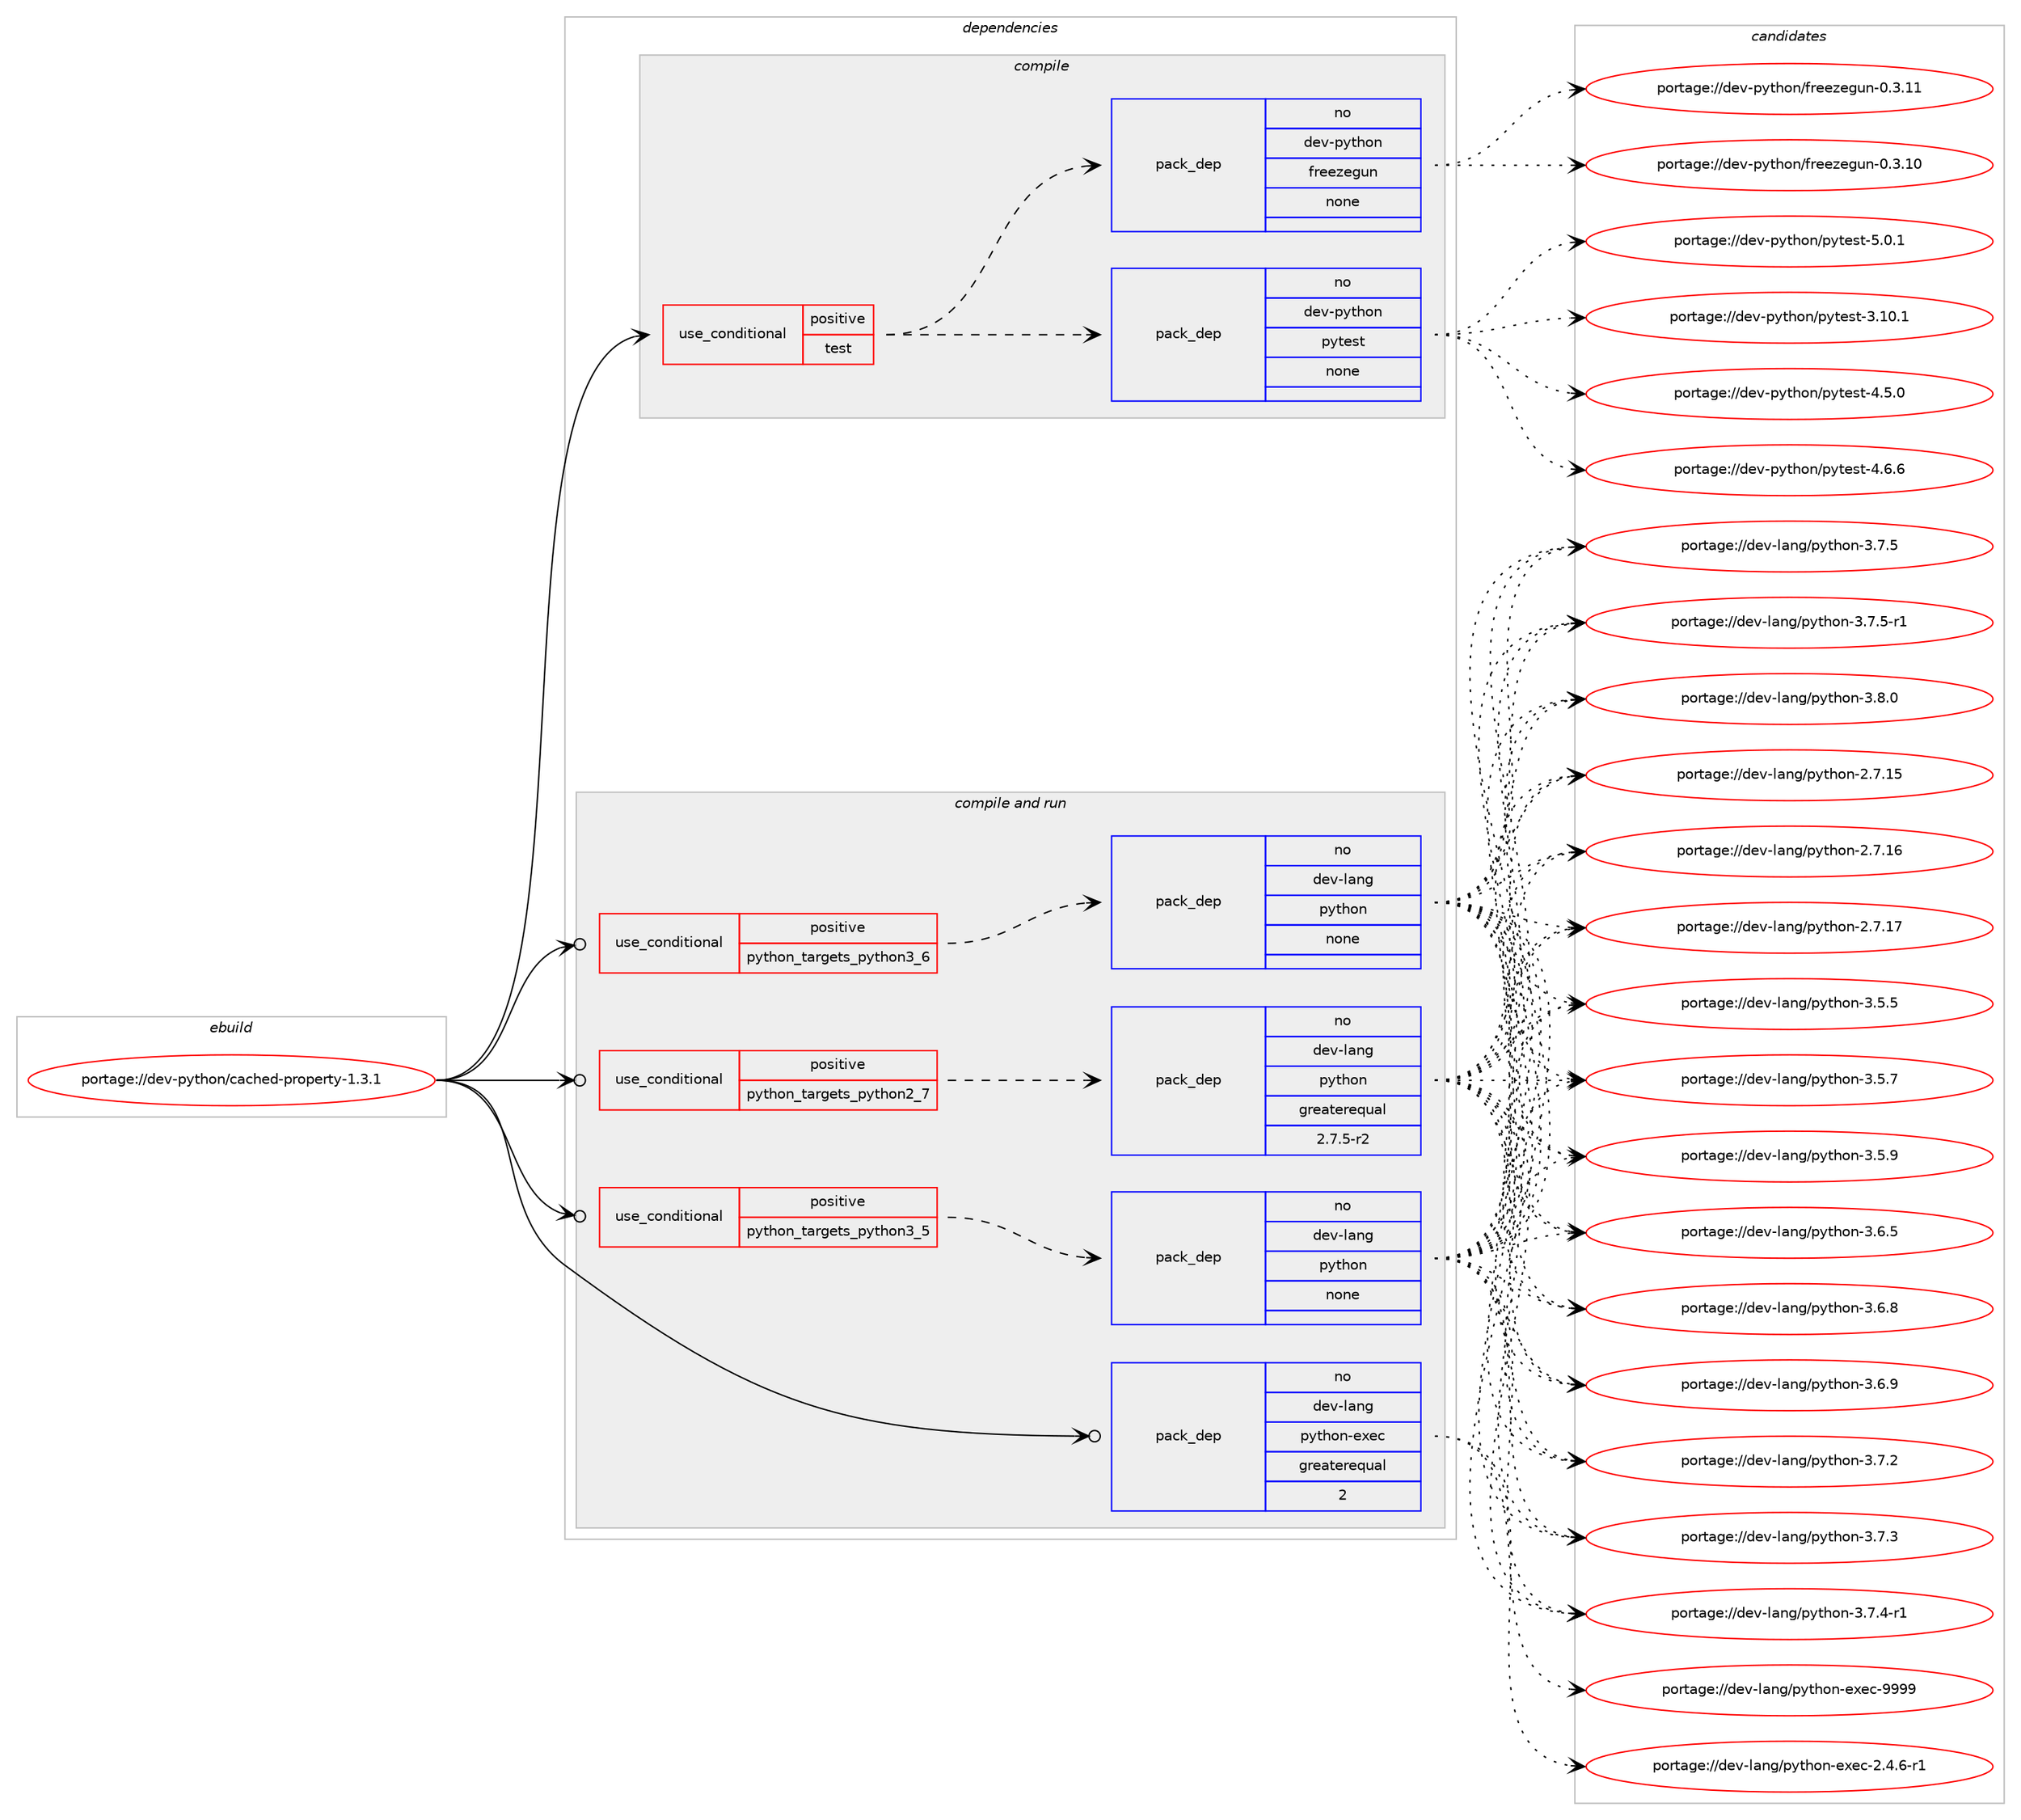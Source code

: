 digraph prolog {

# *************
# Graph options
# *************

newrank=true;
concentrate=true;
compound=true;
graph [rankdir=LR,fontname=Helvetica,fontsize=10,ranksep=1.5];#, ranksep=2.5, nodesep=0.2];
edge  [arrowhead=vee];
node  [fontname=Helvetica,fontsize=10];

# **********
# The ebuild
# **********

subgraph cluster_leftcol {
color=gray;
rank=same;
label=<<i>ebuild</i>>;
id [label="portage://dev-python/cached-property-1.3.1", color=red, width=4, href="../dev-python/cached-property-1.3.1.svg"];
}

# ****************
# The dependencies
# ****************

subgraph cluster_midcol {
color=gray;
label=<<i>dependencies</i>>;
subgraph cluster_compile {
fillcolor="#eeeeee";
style=filled;
label=<<i>compile</i>>;
subgraph cond26502 {
dependency132843 [label=<<TABLE BORDER="0" CELLBORDER="1" CELLSPACING="0" CELLPADDING="4"><TR><TD ROWSPAN="3" CELLPADDING="10">use_conditional</TD></TR><TR><TD>positive</TD></TR><TR><TD>test</TD></TR></TABLE>>, shape=none, color=red];
subgraph pack103035 {
dependency132844 [label=<<TABLE BORDER="0" CELLBORDER="1" CELLSPACING="0" CELLPADDING="4" WIDTH="220"><TR><TD ROWSPAN="6" CELLPADDING="30">pack_dep</TD></TR><TR><TD WIDTH="110">no</TD></TR><TR><TD>dev-python</TD></TR><TR><TD>pytest</TD></TR><TR><TD>none</TD></TR><TR><TD></TD></TR></TABLE>>, shape=none, color=blue];
}
dependency132843:e -> dependency132844:w [weight=20,style="dashed",arrowhead="vee"];
subgraph pack103036 {
dependency132845 [label=<<TABLE BORDER="0" CELLBORDER="1" CELLSPACING="0" CELLPADDING="4" WIDTH="220"><TR><TD ROWSPAN="6" CELLPADDING="30">pack_dep</TD></TR><TR><TD WIDTH="110">no</TD></TR><TR><TD>dev-python</TD></TR><TR><TD>freezegun</TD></TR><TR><TD>none</TD></TR><TR><TD></TD></TR></TABLE>>, shape=none, color=blue];
}
dependency132843:e -> dependency132845:w [weight=20,style="dashed",arrowhead="vee"];
}
id:e -> dependency132843:w [weight=20,style="solid",arrowhead="vee"];
}
subgraph cluster_compileandrun {
fillcolor="#eeeeee";
style=filled;
label=<<i>compile and run</i>>;
subgraph cond26503 {
dependency132846 [label=<<TABLE BORDER="0" CELLBORDER="1" CELLSPACING="0" CELLPADDING="4"><TR><TD ROWSPAN="3" CELLPADDING="10">use_conditional</TD></TR><TR><TD>positive</TD></TR><TR><TD>python_targets_python2_7</TD></TR></TABLE>>, shape=none, color=red];
subgraph pack103037 {
dependency132847 [label=<<TABLE BORDER="0" CELLBORDER="1" CELLSPACING="0" CELLPADDING="4" WIDTH="220"><TR><TD ROWSPAN="6" CELLPADDING="30">pack_dep</TD></TR><TR><TD WIDTH="110">no</TD></TR><TR><TD>dev-lang</TD></TR><TR><TD>python</TD></TR><TR><TD>greaterequal</TD></TR><TR><TD>2.7.5-r2</TD></TR></TABLE>>, shape=none, color=blue];
}
dependency132846:e -> dependency132847:w [weight=20,style="dashed",arrowhead="vee"];
}
id:e -> dependency132846:w [weight=20,style="solid",arrowhead="odotvee"];
subgraph cond26504 {
dependency132848 [label=<<TABLE BORDER="0" CELLBORDER="1" CELLSPACING="0" CELLPADDING="4"><TR><TD ROWSPAN="3" CELLPADDING="10">use_conditional</TD></TR><TR><TD>positive</TD></TR><TR><TD>python_targets_python3_5</TD></TR></TABLE>>, shape=none, color=red];
subgraph pack103038 {
dependency132849 [label=<<TABLE BORDER="0" CELLBORDER="1" CELLSPACING="0" CELLPADDING="4" WIDTH="220"><TR><TD ROWSPAN="6" CELLPADDING="30">pack_dep</TD></TR><TR><TD WIDTH="110">no</TD></TR><TR><TD>dev-lang</TD></TR><TR><TD>python</TD></TR><TR><TD>none</TD></TR><TR><TD></TD></TR></TABLE>>, shape=none, color=blue];
}
dependency132848:e -> dependency132849:w [weight=20,style="dashed",arrowhead="vee"];
}
id:e -> dependency132848:w [weight=20,style="solid",arrowhead="odotvee"];
subgraph cond26505 {
dependency132850 [label=<<TABLE BORDER="0" CELLBORDER="1" CELLSPACING="0" CELLPADDING="4"><TR><TD ROWSPAN="3" CELLPADDING="10">use_conditional</TD></TR><TR><TD>positive</TD></TR><TR><TD>python_targets_python3_6</TD></TR></TABLE>>, shape=none, color=red];
subgraph pack103039 {
dependency132851 [label=<<TABLE BORDER="0" CELLBORDER="1" CELLSPACING="0" CELLPADDING="4" WIDTH="220"><TR><TD ROWSPAN="6" CELLPADDING="30">pack_dep</TD></TR><TR><TD WIDTH="110">no</TD></TR><TR><TD>dev-lang</TD></TR><TR><TD>python</TD></TR><TR><TD>none</TD></TR><TR><TD></TD></TR></TABLE>>, shape=none, color=blue];
}
dependency132850:e -> dependency132851:w [weight=20,style="dashed",arrowhead="vee"];
}
id:e -> dependency132850:w [weight=20,style="solid",arrowhead="odotvee"];
subgraph pack103040 {
dependency132852 [label=<<TABLE BORDER="0" CELLBORDER="1" CELLSPACING="0" CELLPADDING="4" WIDTH="220"><TR><TD ROWSPAN="6" CELLPADDING="30">pack_dep</TD></TR><TR><TD WIDTH="110">no</TD></TR><TR><TD>dev-lang</TD></TR><TR><TD>python-exec</TD></TR><TR><TD>greaterequal</TD></TR><TR><TD>2</TD></TR></TABLE>>, shape=none, color=blue];
}
id:e -> dependency132852:w [weight=20,style="solid",arrowhead="odotvee"];
}
subgraph cluster_run {
fillcolor="#eeeeee";
style=filled;
label=<<i>run</i>>;
}
}

# **************
# The candidates
# **************

subgraph cluster_choices {
rank=same;
color=gray;
label=<<i>candidates</i>>;

subgraph choice103035 {
color=black;
nodesep=1;
choiceportage100101118451121211161041111104711212111610111511645514649484649 [label="portage://dev-python/pytest-3.10.1", color=red, width=4,href="../dev-python/pytest-3.10.1.svg"];
choiceportage1001011184511212111610411111047112121116101115116455246534648 [label="portage://dev-python/pytest-4.5.0", color=red, width=4,href="../dev-python/pytest-4.5.0.svg"];
choiceportage1001011184511212111610411111047112121116101115116455246544654 [label="portage://dev-python/pytest-4.6.6", color=red, width=4,href="../dev-python/pytest-4.6.6.svg"];
choiceportage1001011184511212111610411111047112121116101115116455346484649 [label="portage://dev-python/pytest-5.0.1", color=red, width=4,href="../dev-python/pytest-5.0.1.svg"];
dependency132844:e -> choiceportage100101118451121211161041111104711212111610111511645514649484649:w [style=dotted,weight="100"];
dependency132844:e -> choiceportage1001011184511212111610411111047112121116101115116455246534648:w [style=dotted,weight="100"];
dependency132844:e -> choiceportage1001011184511212111610411111047112121116101115116455246544654:w [style=dotted,weight="100"];
dependency132844:e -> choiceportage1001011184511212111610411111047112121116101115116455346484649:w [style=dotted,weight="100"];
}
subgraph choice103036 {
color=black;
nodesep=1;
choiceportage100101118451121211161041111104710211410110112210110311711045484651464948 [label="portage://dev-python/freezegun-0.3.10", color=red, width=4,href="../dev-python/freezegun-0.3.10.svg"];
choiceportage100101118451121211161041111104710211410110112210110311711045484651464949 [label="portage://dev-python/freezegun-0.3.11", color=red, width=4,href="../dev-python/freezegun-0.3.11.svg"];
dependency132845:e -> choiceportage100101118451121211161041111104710211410110112210110311711045484651464948:w [style=dotted,weight="100"];
dependency132845:e -> choiceportage100101118451121211161041111104710211410110112210110311711045484651464949:w [style=dotted,weight="100"];
}
subgraph choice103037 {
color=black;
nodesep=1;
choiceportage10010111845108971101034711212111610411111045504655464953 [label="portage://dev-lang/python-2.7.15", color=red, width=4,href="../dev-lang/python-2.7.15.svg"];
choiceportage10010111845108971101034711212111610411111045504655464954 [label="portage://dev-lang/python-2.7.16", color=red, width=4,href="../dev-lang/python-2.7.16.svg"];
choiceportage10010111845108971101034711212111610411111045504655464955 [label="portage://dev-lang/python-2.7.17", color=red, width=4,href="../dev-lang/python-2.7.17.svg"];
choiceportage100101118451089711010347112121116104111110455146534653 [label="portage://dev-lang/python-3.5.5", color=red, width=4,href="../dev-lang/python-3.5.5.svg"];
choiceportage100101118451089711010347112121116104111110455146534655 [label="portage://dev-lang/python-3.5.7", color=red, width=4,href="../dev-lang/python-3.5.7.svg"];
choiceportage100101118451089711010347112121116104111110455146534657 [label="portage://dev-lang/python-3.5.9", color=red, width=4,href="../dev-lang/python-3.5.9.svg"];
choiceportage100101118451089711010347112121116104111110455146544653 [label="portage://dev-lang/python-3.6.5", color=red, width=4,href="../dev-lang/python-3.6.5.svg"];
choiceportage100101118451089711010347112121116104111110455146544656 [label="portage://dev-lang/python-3.6.8", color=red, width=4,href="../dev-lang/python-3.6.8.svg"];
choiceportage100101118451089711010347112121116104111110455146544657 [label="portage://dev-lang/python-3.6.9", color=red, width=4,href="../dev-lang/python-3.6.9.svg"];
choiceportage100101118451089711010347112121116104111110455146554650 [label="portage://dev-lang/python-3.7.2", color=red, width=4,href="../dev-lang/python-3.7.2.svg"];
choiceportage100101118451089711010347112121116104111110455146554651 [label="portage://dev-lang/python-3.7.3", color=red, width=4,href="../dev-lang/python-3.7.3.svg"];
choiceportage1001011184510897110103471121211161041111104551465546524511449 [label="portage://dev-lang/python-3.7.4-r1", color=red, width=4,href="../dev-lang/python-3.7.4-r1.svg"];
choiceportage100101118451089711010347112121116104111110455146554653 [label="portage://dev-lang/python-3.7.5", color=red, width=4,href="../dev-lang/python-3.7.5.svg"];
choiceportage1001011184510897110103471121211161041111104551465546534511449 [label="portage://dev-lang/python-3.7.5-r1", color=red, width=4,href="../dev-lang/python-3.7.5-r1.svg"];
choiceportage100101118451089711010347112121116104111110455146564648 [label="portage://dev-lang/python-3.8.0", color=red, width=4,href="../dev-lang/python-3.8.0.svg"];
dependency132847:e -> choiceportage10010111845108971101034711212111610411111045504655464953:w [style=dotted,weight="100"];
dependency132847:e -> choiceportage10010111845108971101034711212111610411111045504655464954:w [style=dotted,weight="100"];
dependency132847:e -> choiceportage10010111845108971101034711212111610411111045504655464955:w [style=dotted,weight="100"];
dependency132847:e -> choiceportage100101118451089711010347112121116104111110455146534653:w [style=dotted,weight="100"];
dependency132847:e -> choiceportage100101118451089711010347112121116104111110455146534655:w [style=dotted,weight="100"];
dependency132847:e -> choiceportage100101118451089711010347112121116104111110455146534657:w [style=dotted,weight="100"];
dependency132847:e -> choiceportage100101118451089711010347112121116104111110455146544653:w [style=dotted,weight="100"];
dependency132847:e -> choiceportage100101118451089711010347112121116104111110455146544656:w [style=dotted,weight="100"];
dependency132847:e -> choiceportage100101118451089711010347112121116104111110455146544657:w [style=dotted,weight="100"];
dependency132847:e -> choiceportage100101118451089711010347112121116104111110455146554650:w [style=dotted,weight="100"];
dependency132847:e -> choiceportage100101118451089711010347112121116104111110455146554651:w [style=dotted,weight="100"];
dependency132847:e -> choiceportage1001011184510897110103471121211161041111104551465546524511449:w [style=dotted,weight="100"];
dependency132847:e -> choiceportage100101118451089711010347112121116104111110455146554653:w [style=dotted,weight="100"];
dependency132847:e -> choiceportage1001011184510897110103471121211161041111104551465546534511449:w [style=dotted,weight="100"];
dependency132847:e -> choiceportage100101118451089711010347112121116104111110455146564648:w [style=dotted,weight="100"];
}
subgraph choice103038 {
color=black;
nodesep=1;
choiceportage10010111845108971101034711212111610411111045504655464953 [label="portage://dev-lang/python-2.7.15", color=red, width=4,href="../dev-lang/python-2.7.15.svg"];
choiceportage10010111845108971101034711212111610411111045504655464954 [label="portage://dev-lang/python-2.7.16", color=red, width=4,href="../dev-lang/python-2.7.16.svg"];
choiceportage10010111845108971101034711212111610411111045504655464955 [label="portage://dev-lang/python-2.7.17", color=red, width=4,href="../dev-lang/python-2.7.17.svg"];
choiceportage100101118451089711010347112121116104111110455146534653 [label="portage://dev-lang/python-3.5.5", color=red, width=4,href="../dev-lang/python-3.5.5.svg"];
choiceportage100101118451089711010347112121116104111110455146534655 [label="portage://dev-lang/python-3.5.7", color=red, width=4,href="../dev-lang/python-3.5.7.svg"];
choiceportage100101118451089711010347112121116104111110455146534657 [label="portage://dev-lang/python-3.5.9", color=red, width=4,href="../dev-lang/python-3.5.9.svg"];
choiceportage100101118451089711010347112121116104111110455146544653 [label="portage://dev-lang/python-3.6.5", color=red, width=4,href="../dev-lang/python-3.6.5.svg"];
choiceportage100101118451089711010347112121116104111110455146544656 [label="portage://dev-lang/python-3.6.8", color=red, width=4,href="../dev-lang/python-3.6.8.svg"];
choiceportage100101118451089711010347112121116104111110455146544657 [label="portage://dev-lang/python-3.6.9", color=red, width=4,href="../dev-lang/python-3.6.9.svg"];
choiceportage100101118451089711010347112121116104111110455146554650 [label="portage://dev-lang/python-3.7.2", color=red, width=4,href="../dev-lang/python-3.7.2.svg"];
choiceportage100101118451089711010347112121116104111110455146554651 [label="portage://dev-lang/python-3.7.3", color=red, width=4,href="../dev-lang/python-3.7.3.svg"];
choiceportage1001011184510897110103471121211161041111104551465546524511449 [label="portage://dev-lang/python-3.7.4-r1", color=red, width=4,href="../dev-lang/python-3.7.4-r1.svg"];
choiceportage100101118451089711010347112121116104111110455146554653 [label="portage://dev-lang/python-3.7.5", color=red, width=4,href="../dev-lang/python-3.7.5.svg"];
choiceportage1001011184510897110103471121211161041111104551465546534511449 [label="portage://dev-lang/python-3.7.5-r1", color=red, width=4,href="../dev-lang/python-3.7.5-r1.svg"];
choiceportage100101118451089711010347112121116104111110455146564648 [label="portage://dev-lang/python-3.8.0", color=red, width=4,href="../dev-lang/python-3.8.0.svg"];
dependency132849:e -> choiceportage10010111845108971101034711212111610411111045504655464953:w [style=dotted,weight="100"];
dependency132849:e -> choiceportage10010111845108971101034711212111610411111045504655464954:w [style=dotted,weight="100"];
dependency132849:e -> choiceportage10010111845108971101034711212111610411111045504655464955:w [style=dotted,weight="100"];
dependency132849:e -> choiceportage100101118451089711010347112121116104111110455146534653:w [style=dotted,weight="100"];
dependency132849:e -> choiceportage100101118451089711010347112121116104111110455146534655:w [style=dotted,weight="100"];
dependency132849:e -> choiceportage100101118451089711010347112121116104111110455146534657:w [style=dotted,weight="100"];
dependency132849:e -> choiceportage100101118451089711010347112121116104111110455146544653:w [style=dotted,weight="100"];
dependency132849:e -> choiceportage100101118451089711010347112121116104111110455146544656:w [style=dotted,weight="100"];
dependency132849:e -> choiceportage100101118451089711010347112121116104111110455146544657:w [style=dotted,weight="100"];
dependency132849:e -> choiceportage100101118451089711010347112121116104111110455146554650:w [style=dotted,weight="100"];
dependency132849:e -> choiceportage100101118451089711010347112121116104111110455146554651:w [style=dotted,weight="100"];
dependency132849:e -> choiceportage1001011184510897110103471121211161041111104551465546524511449:w [style=dotted,weight="100"];
dependency132849:e -> choiceportage100101118451089711010347112121116104111110455146554653:w [style=dotted,weight="100"];
dependency132849:e -> choiceportage1001011184510897110103471121211161041111104551465546534511449:w [style=dotted,weight="100"];
dependency132849:e -> choiceportage100101118451089711010347112121116104111110455146564648:w [style=dotted,weight="100"];
}
subgraph choice103039 {
color=black;
nodesep=1;
choiceportage10010111845108971101034711212111610411111045504655464953 [label="portage://dev-lang/python-2.7.15", color=red, width=4,href="../dev-lang/python-2.7.15.svg"];
choiceportage10010111845108971101034711212111610411111045504655464954 [label="portage://dev-lang/python-2.7.16", color=red, width=4,href="../dev-lang/python-2.7.16.svg"];
choiceportage10010111845108971101034711212111610411111045504655464955 [label="portage://dev-lang/python-2.7.17", color=red, width=4,href="../dev-lang/python-2.7.17.svg"];
choiceportage100101118451089711010347112121116104111110455146534653 [label="portage://dev-lang/python-3.5.5", color=red, width=4,href="../dev-lang/python-3.5.5.svg"];
choiceportage100101118451089711010347112121116104111110455146534655 [label="portage://dev-lang/python-3.5.7", color=red, width=4,href="../dev-lang/python-3.5.7.svg"];
choiceportage100101118451089711010347112121116104111110455146534657 [label="portage://dev-lang/python-3.5.9", color=red, width=4,href="../dev-lang/python-3.5.9.svg"];
choiceportage100101118451089711010347112121116104111110455146544653 [label="portage://dev-lang/python-3.6.5", color=red, width=4,href="../dev-lang/python-3.6.5.svg"];
choiceportage100101118451089711010347112121116104111110455146544656 [label="portage://dev-lang/python-3.6.8", color=red, width=4,href="../dev-lang/python-3.6.8.svg"];
choiceportage100101118451089711010347112121116104111110455146544657 [label="portage://dev-lang/python-3.6.9", color=red, width=4,href="../dev-lang/python-3.6.9.svg"];
choiceportage100101118451089711010347112121116104111110455146554650 [label="portage://dev-lang/python-3.7.2", color=red, width=4,href="../dev-lang/python-3.7.2.svg"];
choiceportage100101118451089711010347112121116104111110455146554651 [label="portage://dev-lang/python-3.7.3", color=red, width=4,href="../dev-lang/python-3.7.3.svg"];
choiceportage1001011184510897110103471121211161041111104551465546524511449 [label="portage://dev-lang/python-3.7.4-r1", color=red, width=4,href="../dev-lang/python-3.7.4-r1.svg"];
choiceportage100101118451089711010347112121116104111110455146554653 [label="portage://dev-lang/python-3.7.5", color=red, width=4,href="../dev-lang/python-3.7.5.svg"];
choiceportage1001011184510897110103471121211161041111104551465546534511449 [label="portage://dev-lang/python-3.7.5-r1", color=red, width=4,href="../dev-lang/python-3.7.5-r1.svg"];
choiceportage100101118451089711010347112121116104111110455146564648 [label="portage://dev-lang/python-3.8.0", color=red, width=4,href="../dev-lang/python-3.8.0.svg"];
dependency132851:e -> choiceportage10010111845108971101034711212111610411111045504655464953:w [style=dotted,weight="100"];
dependency132851:e -> choiceportage10010111845108971101034711212111610411111045504655464954:w [style=dotted,weight="100"];
dependency132851:e -> choiceportage10010111845108971101034711212111610411111045504655464955:w [style=dotted,weight="100"];
dependency132851:e -> choiceportage100101118451089711010347112121116104111110455146534653:w [style=dotted,weight="100"];
dependency132851:e -> choiceportage100101118451089711010347112121116104111110455146534655:w [style=dotted,weight="100"];
dependency132851:e -> choiceportage100101118451089711010347112121116104111110455146534657:w [style=dotted,weight="100"];
dependency132851:e -> choiceportage100101118451089711010347112121116104111110455146544653:w [style=dotted,weight="100"];
dependency132851:e -> choiceportage100101118451089711010347112121116104111110455146544656:w [style=dotted,weight="100"];
dependency132851:e -> choiceportage100101118451089711010347112121116104111110455146544657:w [style=dotted,weight="100"];
dependency132851:e -> choiceportage100101118451089711010347112121116104111110455146554650:w [style=dotted,weight="100"];
dependency132851:e -> choiceportage100101118451089711010347112121116104111110455146554651:w [style=dotted,weight="100"];
dependency132851:e -> choiceportage1001011184510897110103471121211161041111104551465546524511449:w [style=dotted,weight="100"];
dependency132851:e -> choiceportage100101118451089711010347112121116104111110455146554653:w [style=dotted,weight="100"];
dependency132851:e -> choiceportage1001011184510897110103471121211161041111104551465546534511449:w [style=dotted,weight="100"];
dependency132851:e -> choiceportage100101118451089711010347112121116104111110455146564648:w [style=dotted,weight="100"];
}
subgraph choice103040 {
color=black;
nodesep=1;
choiceportage10010111845108971101034711212111610411111045101120101994550465246544511449 [label="portage://dev-lang/python-exec-2.4.6-r1", color=red, width=4,href="../dev-lang/python-exec-2.4.6-r1.svg"];
choiceportage10010111845108971101034711212111610411111045101120101994557575757 [label="portage://dev-lang/python-exec-9999", color=red, width=4,href="../dev-lang/python-exec-9999.svg"];
dependency132852:e -> choiceportage10010111845108971101034711212111610411111045101120101994550465246544511449:w [style=dotted,weight="100"];
dependency132852:e -> choiceportage10010111845108971101034711212111610411111045101120101994557575757:w [style=dotted,weight="100"];
}
}

}
